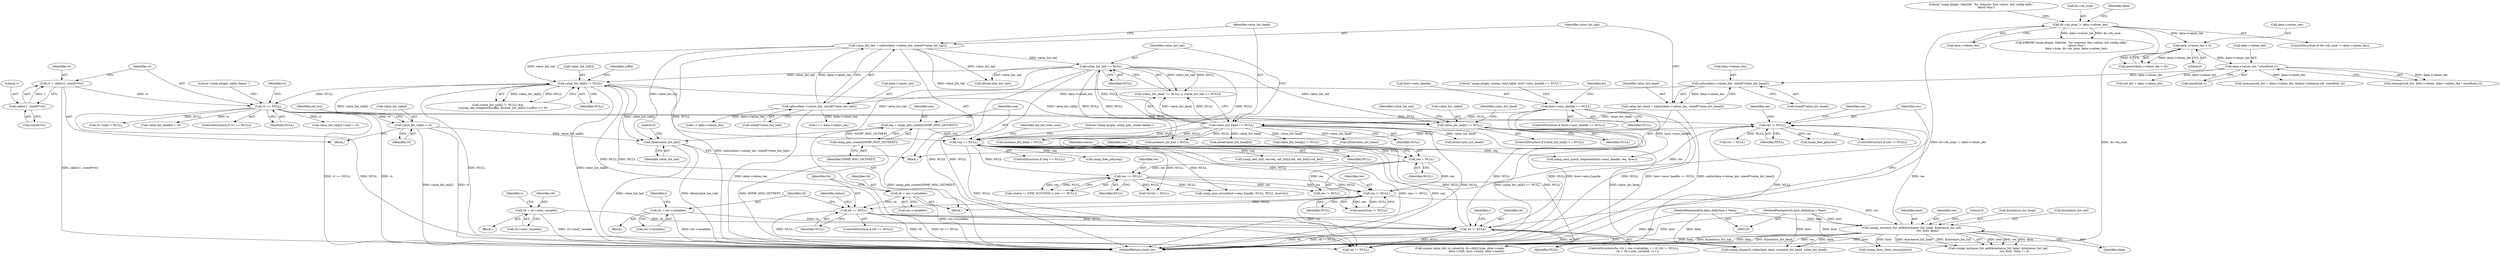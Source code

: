 digraph "0_collectd_d16c24542b2f96a194d43a73c2e5778822b9cb47@API" {
"1000872" [label="(Call,sfree(value_list_tail))"];
"1000289" [label="(Call,value_list_tail == NULL)"];
"1000275" [label="(Call,value_list_tail = calloc(data->values_len, sizeof(*value_list_tail)))"];
"1000277" [label="(Call,calloc(data->values_len, sizeof(*value_list_tail)))"];
"1000268" [label="(Call,calloc(data->values_len, sizeof(*value_list_head)))"];
"1000219" [label="(Call,data->values_len * sizeof(oid_t))"];
"1000209" [label="(Call,data->values_len > 0)"];
"1000186" [label="(Call,ds->ds_num != data->values_len)"];
"1000286" [label="(Call,value_list_head == NULL)"];
"1000266" [label="(Call,value_list_head = calloc(data->values_len, sizeof(*value_list_head)))"];
"1000156" [label="(Call,host->sess_handle == NULL)"];
"1000651" [label="(Call,value_list_tail[i] != NULL)"];
"1000762" [label="(Call,value_list_tail[i] = vt)"];
"1000691" [label="(Call,vt == NULL)"];
"1000683" [label="(Call,vt = calloc(1, sizeof(*vt)))"];
"1000685" [label="(Call,calloc(1, sizeof(*vt)))"];
"1000488" [label="(Call,vb != NULL)"];
"1000492" [label="(Call,vb = vb->next_variable)"];
"1000480" [label="(Call,vb = res->variables)"];
"1000469" [label="(Call,vb == NULL)"];
"1000463" [label="(Call,vb = res->variables)"];
"1000450" [label="(Call,res != NULL)"];
"1000396" [label="(Call,res == NULL)"];
"1000379" [label="(Call,res = NULL)"];
"1000322" [label="(Call,req == NULL)"];
"1000317" [label="(Call,req = snmp_pdu_create(SNMP_MSG_GETNEXT))"];
"1000319" [label="(Call,snmp_pdu_create(SNMP_MSG_GETNEXT))"];
"1000792" [label="(Call,res != NULL)"];
"1000582" [label="(Call,csnmp_instance_list_add(&instance_list_head, &instance_list_tail,\n                                    res, host, data))"];
"1000121" [label="(MethodParameterIn,host_definition_t *host)"];
"1000122" [label="(MethodParameterIn,data_definition_t *data)"];
"1000744" [label="(Call,value_list_tail[i] == NULL)"];
"1000481" [label="(Identifier,vb)"];
"1000503" [label="(Identifier,i)"];
"1000451" [label="(Identifier,res)"];
"1000755" [label="(Call,value_list_tail[i]->next = vt)"];
"1000219" [label="(Call,data->values_len * sizeof(oid_t))"];
"1000792" [label="(Call,res != NULL)"];
"1000195" [label="(Literal,\"snmp plugin: DataSet `%s' requires %zu values, but config talks \"\n          \"about %zu\")"];
"1000870" [label="(Call,sfree(value_list_head))"];
"1000305" [label="(Call,instance_list_tail = NULL)"];
"1000267" [label="(Identifier,value_list_head)"];
"1000278" [label="(Call,data->values_len)"];
"1000603" [label="(Block,)"];
"1000492" [label="(Call,vb = vb->next_variable)"];
"1000397" [label="(Identifier,res)"];
"1000354" [label="(Call,snmp_add_null_var(req, oid_list[i].oid, oid_list[i].oid_len))"];
"1000498" [label="(Identifier,i)"];
"1000324" [label="(Identifier,NULL)"];
"1000281" [label="(Call,sizeof(*value_list_tail))"];
"1000187" [label="(Call,ds->ds_num)"];
"1000123" [label="(Block,)"];
"1000315" [label="(Block,)"];
"1000480" [label="(Call,vb = res->variables)"];
"1000478" [label="(ControlStructure,for (vb = res->variables, i = 0; (vb != NULL);\n         vb = vb->next_variable, i++))"];
"1000214" [label="(Call,memcpy(oid_list, data->values, data->values_len * sizeof(oid_t)))"];
"1000398" [label="(Identifier,NULL)"];
"1000220" [label="(Call,data->values_len)"];
"1000685" [label="(Call,calloc(1, sizeof(*vt)))"];
"1000155" [label="(ControlStructure,if (host->sess_handle == NULL))"];
"1000585" [label="(Call,&instance_list_tail)"];
"1000861" [label="(Call,sfree(value_list_head[i]))"];
"1000449" [label="(Call,assert(res != NULL))"];
"1000588" [label="(Identifier,host)"];
"1000190" [label="(Call,data->values_len)"];
"1000738" [label="(Call,vt->next = NULL)"];
"1000322" [label="(Call,req == NULL)"];
"1000587" [label="(Identifier,res)"];
"1000876" [label="(MethodReturn,static int)"];
"1000236" [label="(Call,oid_list + data->values_len)"];
"1000318" [label="(Identifier,req)"];
"1000268" [label="(Call,calloc(data->values_len, sizeof(*value_list_head)))"];
"1000659" [label="(Identifier,suffix)"];
"1000770" [label="(Identifier,oid_list)"];
"1000813" [label="(Call,csnmp_dispatch_table(host, data, instance_list_head, value_list_head))"];
"1000494" [label="(Call,vb->next_variable)"];
"1000404" [label="(Call,snmp_sess_error(host->sess_handle, NULL, NULL, &errstr))"];
"1000687" [label="(Call,sizeof(*vt))"];
"1000493" [label="(Identifier,vb)"];
"1000186" [label="(Call,ds->ds_num != data->values_len)"];
"1000847" [label="(Call,value_list_head[i] != NULL)"];
"1000160" [label="(Identifier,NULL)"];
"1000686" [label="(Literal,1)"];
"1000766" [label="(Identifier,vt)"];
"1000383" [label="(Identifier,status)"];
"1000272" [label="(Call,sizeof(*value_list_head))"];
"1000384" [label="(Call,snmp_sess_synch_response(host->sess_handle, req, &res))"];
"1000156" [label="(Call,host->sess_handle == NULL)"];
"1000334" [label="(Identifier,oid_list_todo_num)"];
"1000297" [label="(Call,sfree(value_list_tail))"];
"1000401" [label="(Call,*errstr = NULL)"];
"1000285" [label="(Call,(value_list_head == NULL) || (value_list_tail == NULL))"];
"1000194" [label="(Call,ERROR(\"snmp plugin: DataSet `%s' requires %zu values, but config talks \"\n          \"about %zu\",\n          data->type, ds->ds_num, data->values_len))"];
"1000121" [label="(MethodParameterIn,host_definition_t *host)"];
"1000797" [label="(Call,res = NULL)"];
"1000289" [label="(Call,value_list_tail == NULL)"];
"1000470" [label="(Identifier,vb)"];
"1000590" [label="(Literal,0)"];
"1000684" [label="(Identifier,vt)"];
"1000471" [label="(Identifier,NULL)"];
"1000450" [label="(Call,res != NULL)"];
"1000798" [label="(Identifier,res)"];
"1000872" [label="(Call,sfree(value_list_tail))"];
"1000295" [label="(Call,sfree(value_list_head))"];
"1000796" [label="(Identifier,res)"];
"1000381" [label="(Identifier,NULL)"];
"1000396" [label="(Call,res == NULL)"];
"1000288" [label="(Identifier,NULL)"];
"1000801" [label="(Call,res != NULL)"];
"1000302" [label="(Call,instance_list_head = NULL)"];
"1000320" [label="(Identifier,SNMP_MSG_GETNEXT)"];
"1000581" [label="(Call,csnmp_instance_list_add(&instance_list_head, &instance_list_tail,\n                                    res, host, data) != 0)"];
"1000277" [label="(Call,calloc(data->values_len, sizeof(*value_list_tail)))"];
"1000157" [label="(Call,host->sess_handle)"];
"1000276" [label="(Identifier,value_list_tail)"];
"1000583" [label="(Call,&instance_list_head)"];
"1000429" [label="(Call,res != NULL)"];
"1000486" [label="(Identifier,i)"];
"1000209" [label="(Call,data->values_len > 0)"];
"1000392" [label="(Call,(status != STAT_SUCCESS) || (res == NULL))"];
"1000323" [label="(Identifier,req)"];
"1000290" [label="(Identifier,value_list_tail)"];
"1000758" [label="(Identifier,value_list_tail)"];
"1000327" [label="(Literal,\"snmp plugin: snmp_pdu_create failed.\")"];
"1000522" [label="(Call,i == data->values_len)"];
"1000452" [label="(Identifier,NULL)"];
"1000743" [label="(ControlStructure,if (value_list_tail[i] == NULL))"];
"1000650" [label="(Call,(value_list_tail[i] != NULL) &&\n            (csnmp_oid_compare(&suffix, &value_list_tail[i]->suffix) <= 0))"];
"1000269" [label="(Call,data->values_len)"];
"1000463" [label="(Call,vb = res->variables)"];
"1000223" [label="(Call,sizeof(oid_t))"];
"1000210" [label="(Call,data->values_len)"];
"1000235" [label="(Call,memcpy(oid_list + data->values_len, &data->instance.oid, sizeof(oid_t)))"];
"1000745" [label="(Call,value_list_tail[i])"];
"1000321" [label="(ControlStructure,if (req == NULL))"];
"1000373" [label="(Call,snmp_free_pdu(req))"];
"1000751" [label="(Identifier,value_list_head)"];
"1000286" [label="(Call,value_list_head == NULL)"];
"1000319" [label="(Call,snmp_pdu_create(SNMP_MSG_GETNEXT))"];
"1000744" [label="(Call,value_list_tail[i] == NULL)"];
"1000589" [label="(Identifier,data)"];
"1000468" [label="(ControlStructure,if (vb == NULL))"];
"1000211" [label="(Identifier,data)"];
"1000873" [label="(Identifier,value_list_tail)"];
"1000655" [label="(Identifier,NULL)"];
"1000749" [label="(Call,value_list_head[i] = vt)"];
"1000163" [label="(Literal,\"snmp plugin: csnmp_read_table: host->sess_handle == NULL\")"];
"1000491" [label="(Block,)"];
"1000275" [label="(Call,value_list_tail = calloc(data->values_len, sizeof(*value_list_tail)))"];
"1000266" [label="(Call,value_list_head = calloc(data->values_len, sizeof(*value_list_head)))"];
"1000692" [label="(Identifier,vt)"];
"1000696" [label="(Literal,\"snmp plugin: calloc failed.\")"];
"1000706" [label="(Call,csnmp_value_list_to_value(vb, ds->ds[i].type, data->scale,\n                                      data->shift, host->name, data->name))"];
"1000317" [label="(Call,req = snmp_pdu_create(SNMP_MSG_GETNEXT))"];
"1000794" [label="(Identifier,NULL)"];
"1000291" [label="(Identifier,NULL)"];
"1000474" [label="(Identifier,status)"];
"1000379" [label="(Call,res = NULL)"];
"1000208" [label="(Call,assert(data->values_len > 0))"];
"1000582" [label="(Call,csnmp_instance_list_add(&instance_list_head, &instance_list_tail,\n                                    res, host, data))"];
"1000690" [label="(ControlStructure,if (vt == NULL))"];
"1000704" [label="(Identifier,vt)"];
"1000762" [label="(Call,value_list_tail[i] = vt)"];
"1000763" [label="(Call,value_list_tail[i])"];
"1000465" [label="(Call,res->variables)"];
"1000380" [label="(Identifier,res)"];
"1000490" [label="(Identifier,NULL)"];
"1000793" [label="(Identifier,res)"];
"1000287" [label="(Identifier,value_list_head)"];
"1000748" [label="(Identifier,NULL)"];
"1000683" [label="(Call,vt = calloc(1, sizeof(*vt)))"];
"1000213" [label="(Literal,0)"];
"1000875" [label="(Literal,0)"];
"1000439" [label="(Call,csnmp_host_close_session(host))"];
"1000168" [label="(Identifier,ds)"];
"1000691" [label="(Call,vt == NULL)"];
"1000489" [label="(Identifier,vb)"];
"1000185" [label="(ControlStructure,if (ds->ds_num != data->values_len))"];
"1000482" [label="(Call,res->variables)"];
"1000795" [label="(Call,snmp_free_pdu(res))"];
"1000652" [label="(Call,value_list_tail[i])"];
"1000791" [label="(ControlStructure,if (res != NULL))"];
"1000122" [label="(MethodParameterIn,data_definition_t *data)"];
"1000469" [label="(Call,vb == NULL)"];
"1000479" [label="(Block,)"];
"1000464" [label="(Identifier,vb)"];
"1000488" [label="(Call,vb != NULL)"];
"1000693" [label="(Identifier,NULL)"];
"1000838" [label="(Call,i < data->values_len)"];
"1000651" [label="(Call,value_list_tail[i] != NULL)"];
"1000872" -> "1000123"  [label="AST: "];
"1000872" -> "1000873"  [label="CFG: "];
"1000873" -> "1000872"  [label="AST: "];
"1000875" -> "1000872"  [label="CFG: "];
"1000872" -> "1000876"  [label="DDG: sfree(value_list_tail)"];
"1000872" -> "1000876"  [label="DDG: value_list_tail"];
"1000289" -> "1000872"  [label="DDG: value_list_tail"];
"1000651" -> "1000872"  [label="DDG: value_list_tail[i]"];
"1000275" -> "1000872"  [label="DDG: value_list_tail"];
"1000762" -> "1000872"  [label="DDG: value_list_tail[i]"];
"1000289" -> "1000285"  [label="AST: "];
"1000289" -> "1000291"  [label="CFG: "];
"1000290" -> "1000289"  [label="AST: "];
"1000291" -> "1000289"  [label="AST: "];
"1000285" -> "1000289"  [label="CFG: "];
"1000289" -> "1000876"  [label="DDG: NULL"];
"1000289" -> "1000285"  [label="DDG: value_list_tail"];
"1000289" -> "1000285"  [label="DDG: NULL"];
"1000275" -> "1000289"  [label="DDG: value_list_tail"];
"1000286" -> "1000289"  [label="DDG: NULL"];
"1000289" -> "1000297"  [label="DDG: value_list_tail"];
"1000289" -> "1000302"  [label="DDG: NULL"];
"1000289" -> "1000305"  [label="DDG: NULL"];
"1000289" -> "1000322"  [label="DDG: NULL"];
"1000289" -> "1000651"  [label="DDG: value_list_tail"];
"1000289" -> "1000744"  [label="DDG: value_list_tail"];
"1000289" -> "1000801"  [label="DDG: NULL"];
"1000275" -> "1000123"  [label="AST: "];
"1000275" -> "1000277"  [label="CFG: "];
"1000276" -> "1000275"  [label="AST: "];
"1000277" -> "1000275"  [label="AST: "];
"1000287" -> "1000275"  [label="CFG: "];
"1000275" -> "1000876"  [label="DDG: calloc(data->values_len, sizeof(*value_list_tail))"];
"1000277" -> "1000275"  [label="DDG: data->values_len"];
"1000275" -> "1000297"  [label="DDG: value_list_tail"];
"1000275" -> "1000651"  [label="DDG: value_list_tail"];
"1000275" -> "1000744"  [label="DDG: value_list_tail"];
"1000277" -> "1000281"  [label="CFG: "];
"1000278" -> "1000277"  [label="AST: "];
"1000281" -> "1000277"  [label="AST: "];
"1000277" -> "1000876"  [label="DDG: data->values_len"];
"1000268" -> "1000277"  [label="DDG: data->values_len"];
"1000277" -> "1000522"  [label="DDG: data->values_len"];
"1000277" -> "1000838"  [label="DDG: data->values_len"];
"1000268" -> "1000266"  [label="AST: "];
"1000268" -> "1000272"  [label="CFG: "];
"1000269" -> "1000268"  [label="AST: "];
"1000272" -> "1000268"  [label="AST: "];
"1000266" -> "1000268"  [label="CFG: "];
"1000268" -> "1000266"  [label="DDG: data->values_len"];
"1000219" -> "1000268"  [label="DDG: data->values_len"];
"1000219" -> "1000214"  [label="AST: "];
"1000219" -> "1000223"  [label="CFG: "];
"1000220" -> "1000219"  [label="AST: "];
"1000223" -> "1000219"  [label="AST: "];
"1000214" -> "1000219"  [label="CFG: "];
"1000219" -> "1000214"  [label="DDG: data->values_len"];
"1000209" -> "1000219"  [label="DDG: data->values_len"];
"1000219" -> "1000235"  [label="DDG: data->values_len"];
"1000219" -> "1000236"  [label="DDG: data->values_len"];
"1000209" -> "1000208"  [label="AST: "];
"1000209" -> "1000213"  [label="CFG: "];
"1000210" -> "1000209"  [label="AST: "];
"1000213" -> "1000209"  [label="AST: "];
"1000208" -> "1000209"  [label="CFG: "];
"1000209" -> "1000208"  [label="DDG: data->values_len"];
"1000209" -> "1000208"  [label="DDG: 0"];
"1000186" -> "1000209"  [label="DDG: data->values_len"];
"1000186" -> "1000185"  [label="AST: "];
"1000186" -> "1000190"  [label="CFG: "];
"1000187" -> "1000186"  [label="AST: "];
"1000190" -> "1000186"  [label="AST: "];
"1000195" -> "1000186"  [label="CFG: "];
"1000211" -> "1000186"  [label="CFG: "];
"1000186" -> "1000876"  [label="DDG: ds->ds_num != data->values_len"];
"1000186" -> "1000876"  [label="DDG: ds->ds_num"];
"1000186" -> "1000194"  [label="DDG: ds->ds_num"];
"1000186" -> "1000194"  [label="DDG: data->values_len"];
"1000286" -> "1000285"  [label="AST: "];
"1000286" -> "1000288"  [label="CFG: "];
"1000287" -> "1000286"  [label="AST: "];
"1000288" -> "1000286"  [label="AST: "];
"1000290" -> "1000286"  [label="CFG: "];
"1000285" -> "1000286"  [label="CFG: "];
"1000286" -> "1000876"  [label="DDG: NULL"];
"1000286" -> "1000285"  [label="DDG: value_list_head"];
"1000286" -> "1000285"  [label="DDG: NULL"];
"1000266" -> "1000286"  [label="DDG: value_list_head"];
"1000156" -> "1000286"  [label="DDG: NULL"];
"1000286" -> "1000295"  [label="DDG: value_list_head"];
"1000286" -> "1000302"  [label="DDG: NULL"];
"1000286" -> "1000305"  [label="DDG: NULL"];
"1000286" -> "1000322"  [label="DDG: NULL"];
"1000286" -> "1000801"  [label="DDG: NULL"];
"1000286" -> "1000813"  [label="DDG: value_list_head"];
"1000286" -> "1000847"  [label="DDG: value_list_head"];
"1000286" -> "1000861"  [label="DDG: value_list_head"];
"1000286" -> "1000870"  [label="DDG: value_list_head"];
"1000266" -> "1000123"  [label="AST: "];
"1000267" -> "1000266"  [label="AST: "];
"1000276" -> "1000266"  [label="CFG: "];
"1000266" -> "1000876"  [label="DDG: calloc(data->values_len, sizeof(*value_list_head))"];
"1000156" -> "1000155"  [label="AST: "];
"1000156" -> "1000160"  [label="CFG: "];
"1000157" -> "1000156"  [label="AST: "];
"1000160" -> "1000156"  [label="AST: "];
"1000163" -> "1000156"  [label="CFG: "];
"1000168" -> "1000156"  [label="CFG: "];
"1000156" -> "1000876"  [label="DDG: host->sess_handle"];
"1000156" -> "1000876"  [label="DDG: NULL"];
"1000156" -> "1000876"  [label="DDG: host->sess_handle == NULL"];
"1000156" -> "1000384"  [label="DDG: host->sess_handle"];
"1000651" -> "1000650"  [label="AST: "];
"1000651" -> "1000655"  [label="CFG: "];
"1000652" -> "1000651"  [label="AST: "];
"1000655" -> "1000651"  [label="AST: "];
"1000659" -> "1000651"  [label="CFG: "];
"1000650" -> "1000651"  [label="CFG: "];
"1000651" -> "1000876"  [label="DDG: value_list_tail[i]"];
"1000651" -> "1000322"  [label="DDG: NULL"];
"1000651" -> "1000488"  [label="DDG: NULL"];
"1000651" -> "1000650"  [label="DDG: value_list_tail[i]"];
"1000651" -> "1000650"  [label="DDG: NULL"];
"1000762" -> "1000651"  [label="DDG: value_list_tail[i]"];
"1000488" -> "1000651"  [label="DDG: NULL"];
"1000651" -> "1000691"  [label="DDG: NULL"];
"1000651" -> "1000744"  [label="DDG: value_list_tail[i]"];
"1000651" -> "1000801"  [label="DDG: NULL"];
"1000762" -> "1000603"  [label="AST: "];
"1000762" -> "1000766"  [label="CFG: "];
"1000763" -> "1000762"  [label="AST: "];
"1000766" -> "1000762"  [label="AST: "];
"1000770" -> "1000762"  [label="CFG: "];
"1000762" -> "1000876"  [label="DDG: vt"];
"1000762" -> "1000876"  [label="DDG: value_list_tail[i]"];
"1000691" -> "1000762"  [label="DDG: vt"];
"1000691" -> "1000690"  [label="AST: "];
"1000691" -> "1000693"  [label="CFG: "];
"1000692" -> "1000691"  [label="AST: "];
"1000693" -> "1000691"  [label="AST: "];
"1000696" -> "1000691"  [label="CFG: "];
"1000704" -> "1000691"  [label="CFG: "];
"1000691" -> "1000876"  [label="DDG: vt"];
"1000691" -> "1000876"  [label="DDG: vt == NULL"];
"1000683" -> "1000691"  [label="DDG: vt"];
"1000691" -> "1000738"  [label="DDG: NULL"];
"1000691" -> "1000744"  [label="DDG: NULL"];
"1000691" -> "1000749"  [label="DDG: vt"];
"1000691" -> "1000755"  [label="DDG: vt"];
"1000691" -> "1000792"  [label="DDG: NULL"];
"1000691" -> "1000801"  [label="DDG: NULL"];
"1000683" -> "1000603"  [label="AST: "];
"1000683" -> "1000685"  [label="CFG: "];
"1000684" -> "1000683"  [label="AST: "];
"1000685" -> "1000683"  [label="AST: "];
"1000692" -> "1000683"  [label="CFG: "];
"1000683" -> "1000876"  [label="DDG: calloc(1, sizeof(*vt))"];
"1000685" -> "1000683"  [label="DDG: 1"];
"1000685" -> "1000687"  [label="CFG: "];
"1000686" -> "1000685"  [label="AST: "];
"1000687" -> "1000685"  [label="AST: "];
"1000488" -> "1000478"  [label="AST: "];
"1000488" -> "1000490"  [label="CFG: "];
"1000489" -> "1000488"  [label="AST: "];
"1000490" -> "1000488"  [label="AST: "];
"1000503" -> "1000488"  [label="CFG: "];
"1000793" -> "1000488"  [label="CFG: "];
"1000488" -> "1000876"  [label="DDG: vb"];
"1000488" -> "1000876"  [label="DDG: vb != NULL"];
"1000488" -> "1000322"  [label="DDG: NULL"];
"1000492" -> "1000488"  [label="DDG: vb"];
"1000480" -> "1000488"  [label="DDG: vb"];
"1000469" -> "1000488"  [label="DDG: NULL"];
"1000744" -> "1000488"  [label="DDG: NULL"];
"1000488" -> "1000706"  [label="DDG: vb"];
"1000488" -> "1000792"  [label="DDG: NULL"];
"1000488" -> "1000801"  [label="DDG: NULL"];
"1000492" -> "1000491"  [label="AST: "];
"1000492" -> "1000494"  [label="CFG: "];
"1000493" -> "1000492"  [label="AST: "];
"1000494" -> "1000492"  [label="AST: "];
"1000498" -> "1000492"  [label="CFG: "];
"1000492" -> "1000876"  [label="DDG: vb->next_variable"];
"1000480" -> "1000479"  [label="AST: "];
"1000480" -> "1000482"  [label="CFG: "];
"1000481" -> "1000480"  [label="AST: "];
"1000482" -> "1000480"  [label="AST: "];
"1000486" -> "1000480"  [label="CFG: "];
"1000480" -> "1000876"  [label="DDG: res->variables"];
"1000469" -> "1000468"  [label="AST: "];
"1000469" -> "1000471"  [label="CFG: "];
"1000470" -> "1000469"  [label="AST: "];
"1000471" -> "1000469"  [label="AST: "];
"1000474" -> "1000469"  [label="CFG: "];
"1000481" -> "1000469"  [label="CFG: "];
"1000469" -> "1000876"  [label="DDG: vb == NULL"];
"1000469" -> "1000876"  [label="DDG: vb"];
"1000463" -> "1000469"  [label="DDG: vb"];
"1000450" -> "1000469"  [label="DDG: NULL"];
"1000469" -> "1000801"  [label="DDG: NULL"];
"1000463" -> "1000315"  [label="AST: "];
"1000463" -> "1000465"  [label="CFG: "];
"1000464" -> "1000463"  [label="AST: "];
"1000465" -> "1000463"  [label="AST: "];
"1000470" -> "1000463"  [label="CFG: "];
"1000463" -> "1000876"  [label="DDG: res->variables"];
"1000450" -> "1000449"  [label="AST: "];
"1000450" -> "1000452"  [label="CFG: "];
"1000451" -> "1000450"  [label="AST: "];
"1000452" -> "1000450"  [label="AST: "];
"1000449" -> "1000450"  [label="CFG: "];
"1000450" -> "1000449"  [label="DDG: res"];
"1000450" -> "1000449"  [label="DDG: NULL"];
"1000396" -> "1000450"  [label="DDG: res"];
"1000396" -> "1000450"  [label="DDG: NULL"];
"1000379" -> "1000450"  [label="DDG: res"];
"1000322" -> "1000450"  [label="DDG: NULL"];
"1000450" -> "1000582"  [label="DDG: res"];
"1000450" -> "1000792"  [label="DDG: res"];
"1000450" -> "1000801"  [label="DDG: res"];
"1000396" -> "1000392"  [label="AST: "];
"1000396" -> "1000398"  [label="CFG: "];
"1000397" -> "1000396"  [label="AST: "];
"1000398" -> "1000396"  [label="AST: "];
"1000392" -> "1000396"  [label="CFG: "];
"1000396" -> "1000392"  [label="DDG: res"];
"1000396" -> "1000392"  [label="DDG: NULL"];
"1000379" -> "1000396"  [label="DDG: res"];
"1000322" -> "1000396"  [label="DDG: NULL"];
"1000396" -> "1000401"  [label="DDG: NULL"];
"1000396" -> "1000404"  [label="DDG: NULL"];
"1000396" -> "1000429"  [label="DDG: res"];
"1000379" -> "1000315"  [label="AST: "];
"1000379" -> "1000381"  [label="CFG: "];
"1000380" -> "1000379"  [label="AST: "];
"1000381" -> "1000379"  [label="AST: "];
"1000383" -> "1000379"  [label="CFG: "];
"1000322" -> "1000379"  [label="DDG: NULL"];
"1000379" -> "1000429"  [label="DDG: res"];
"1000322" -> "1000321"  [label="AST: "];
"1000322" -> "1000324"  [label="CFG: "];
"1000323" -> "1000322"  [label="AST: "];
"1000324" -> "1000322"  [label="AST: "];
"1000327" -> "1000322"  [label="CFG: "];
"1000334" -> "1000322"  [label="CFG: "];
"1000322" -> "1000876"  [label="DDG: req == NULL"];
"1000322" -> "1000876"  [label="DDG: req"];
"1000317" -> "1000322"  [label="DDG: req"];
"1000792" -> "1000322"  [label="DDG: NULL"];
"1000322" -> "1000354"  [label="DDG: req"];
"1000322" -> "1000373"  [label="DDG: req"];
"1000322" -> "1000384"  [label="DDG: req"];
"1000322" -> "1000401"  [label="DDG: NULL"];
"1000322" -> "1000404"  [label="DDG: NULL"];
"1000322" -> "1000801"  [label="DDG: NULL"];
"1000317" -> "1000315"  [label="AST: "];
"1000317" -> "1000319"  [label="CFG: "];
"1000318" -> "1000317"  [label="AST: "];
"1000319" -> "1000317"  [label="AST: "];
"1000323" -> "1000317"  [label="CFG: "];
"1000317" -> "1000876"  [label="DDG: snmp_pdu_create(SNMP_MSG_GETNEXT)"];
"1000319" -> "1000317"  [label="DDG: SNMP_MSG_GETNEXT"];
"1000319" -> "1000320"  [label="CFG: "];
"1000320" -> "1000319"  [label="AST: "];
"1000319" -> "1000876"  [label="DDG: SNMP_MSG_GETNEXT"];
"1000792" -> "1000791"  [label="AST: "];
"1000792" -> "1000794"  [label="CFG: "];
"1000793" -> "1000792"  [label="AST: "];
"1000794" -> "1000792"  [label="AST: "];
"1000796" -> "1000792"  [label="CFG: "];
"1000798" -> "1000792"  [label="CFG: "];
"1000582" -> "1000792"  [label="DDG: res"];
"1000792" -> "1000795"  [label="DDG: res"];
"1000792" -> "1000797"  [label="DDG: NULL"];
"1000792" -> "1000801"  [label="DDG: NULL"];
"1000582" -> "1000581"  [label="AST: "];
"1000582" -> "1000589"  [label="CFG: "];
"1000583" -> "1000582"  [label="AST: "];
"1000585" -> "1000582"  [label="AST: "];
"1000587" -> "1000582"  [label="AST: "];
"1000588" -> "1000582"  [label="AST: "];
"1000589" -> "1000582"  [label="AST: "];
"1000590" -> "1000582"  [label="CFG: "];
"1000582" -> "1000876"  [label="DDG: data"];
"1000582" -> "1000876"  [label="DDG: &instance_list_head"];
"1000582" -> "1000876"  [label="DDG: host"];
"1000582" -> "1000876"  [label="DDG: &instance_list_tail"];
"1000582" -> "1000439"  [label="DDG: host"];
"1000582" -> "1000581"  [label="DDG: host"];
"1000582" -> "1000581"  [label="DDG: res"];
"1000582" -> "1000581"  [label="DDG: data"];
"1000582" -> "1000581"  [label="DDG: &instance_list_head"];
"1000582" -> "1000581"  [label="DDG: &instance_list_tail"];
"1000121" -> "1000582"  [label="DDG: host"];
"1000122" -> "1000582"  [label="DDG: data"];
"1000582" -> "1000801"  [label="DDG: res"];
"1000582" -> "1000813"  [label="DDG: host"];
"1000582" -> "1000813"  [label="DDG: data"];
"1000121" -> "1000120"  [label="AST: "];
"1000121" -> "1000876"  [label="DDG: host"];
"1000121" -> "1000439"  [label="DDG: host"];
"1000121" -> "1000813"  [label="DDG: host"];
"1000122" -> "1000120"  [label="AST: "];
"1000122" -> "1000876"  [label="DDG: data"];
"1000122" -> "1000813"  [label="DDG: data"];
"1000744" -> "1000743"  [label="AST: "];
"1000744" -> "1000748"  [label="CFG: "];
"1000745" -> "1000744"  [label="AST: "];
"1000748" -> "1000744"  [label="AST: "];
"1000751" -> "1000744"  [label="CFG: "];
"1000758" -> "1000744"  [label="CFG: "];
"1000744" -> "1000876"  [label="DDG: value_list_tail[i] == NULL"];
}
